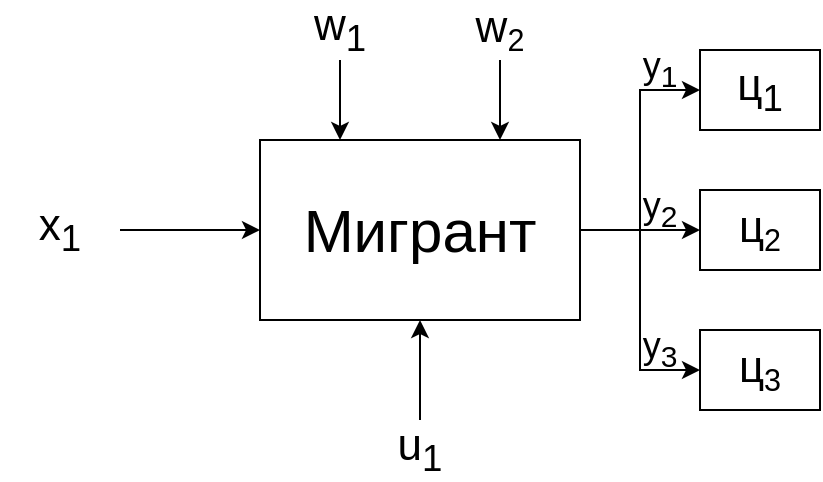 <mxfile version="24.0.5" type="github">
  <diagram name="Page-1" id="crU_duxgmzTfYiu8VtKf">
    <mxGraphModel dx="287" dy="477" grid="1" gridSize="10" guides="1" tooltips="1" connect="1" arrows="1" fold="1" page="1" pageScale="1" pageWidth="850" pageHeight="1100" math="0" shadow="0">
      <root>
        <mxCell id="0" />
        <mxCell id="1" parent="0" />
        <mxCell id="yZ__1cToAUe3bZfkRYNw-18" style="edgeStyle=orthogonalEdgeStyle;rounded=0;orthogonalLoop=1;jettySize=auto;html=1;entryX=0;entryY=0.5;entryDx=0;entryDy=0;exitX=1;exitY=0.5;exitDx=0;exitDy=0;" edge="1" parent="1" source="yZ__1cToAUe3bZfkRYNw-1" target="yZ__1cToAUe3bZfkRYNw-14">
          <mxGeometry relative="1" as="geometry" />
        </mxCell>
        <mxCell id="yZ__1cToAUe3bZfkRYNw-1" value="&lt;font style=&quot;font-size: 30px;&quot;&gt;Мигрант&lt;/font&gt;" style="rounded=0;whiteSpace=wrap;html=1;" vertex="1" parent="1">
          <mxGeometry x="240" y="350" width="160" height="90" as="geometry" />
        </mxCell>
        <mxCell id="yZ__1cToAUe3bZfkRYNw-2" value="&lt;font style=&quot;font-size: 22px;&quot;&gt;x&lt;sub&gt;1&lt;/sub&gt;&lt;/font&gt;" style="text;html=1;align=center;verticalAlign=middle;whiteSpace=wrap;rounded=0;" vertex="1" parent="1">
          <mxGeometry x="110" y="380" width="60" height="30" as="geometry" />
        </mxCell>
        <mxCell id="yZ__1cToAUe3bZfkRYNw-3" value="" style="endArrow=classic;html=1;rounded=0;exitX=1;exitY=0.5;exitDx=0;exitDy=0;entryX=0;entryY=0.5;entryDx=0;entryDy=0;" edge="1" parent="1" source="yZ__1cToAUe3bZfkRYNw-2" target="yZ__1cToAUe3bZfkRYNw-1">
          <mxGeometry width="50" height="50" relative="1" as="geometry">
            <mxPoint x="360" y="650" as="sourcePoint" />
            <mxPoint x="410" y="600" as="targetPoint" />
          </mxGeometry>
        </mxCell>
        <mxCell id="yZ__1cToAUe3bZfkRYNw-7" style="edgeStyle=orthogonalEdgeStyle;rounded=0;orthogonalLoop=1;jettySize=auto;html=1;entryX=0.25;entryY=0;entryDx=0;entryDy=0;" edge="1" parent="1" source="yZ__1cToAUe3bZfkRYNw-6" target="yZ__1cToAUe3bZfkRYNw-1">
          <mxGeometry relative="1" as="geometry">
            <mxPoint x="280" y="340" as="targetPoint" />
          </mxGeometry>
        </mxCell>
        <mxCell id="yZ__1cToAUe3bZfkRYNw-6" value="&lt;font style=&quot;font-size: 22px;&quot;&gt;w&lt;sub&gt;1&lt;/sub&gt;&lt;/font&gt;" style="text;html=1;align=center;verticalAlign=middle;whiteSpace=wrap;rounded=0;" vertex="1" parent="1">
          <mxGeometry x="250" y="280" width="60" height="30" as="geometry" />
        </mxCell>
        <mxCell id="yZ__1cToAUe3bZfkRYNw-9" style="edgeStyle=orthogonalEdgeStyle;rounded=0;orthogonalLoop=1;jettySize=auto;html=1;entryX=0.75;entryY=0;entryDx=0;entryDy=0;" edge="1" parent="1" source="yZ__1cToAUe3bZfkRYNw-8" target="yZ__1cToAUe3bZfkRYNw-1">
          <mxGeometry relative="1" as="geometry" />
        </mxCell>
        <mxCell id="yZ__1cToAUe3bZfkRYNw-8" value="&lt;font style=&quot;font-size: 22px;&quot;&gt;w&lt;/font&gt;&lt;font style=&quot;font-size: 18.333px;&quot;&gt;&lt;sub&gt;2&lt;/sub&gt;&lt;/font&gt;" style="text;html=1;align=center;verticalAlign=middle;whiteSpace=wrap;rounded=0;" vertex="1" parent="1">
          <mxGeometry x="330" y="280" width="60" height="30" as="geometry" />
        </mxCell>
        <mxCell id="yZ__1cToAUe3bZfkRYNw-13" style="edgeStyle=orthogonalEdgeStyle;rounded=0;orthogonalLoop=1;jettySize=auto;html=1;entryX=0.5;entryY=1;entryDx=0;entryDy=0;" edge="1" parent="1" source="yZ__1cToAUe3bZfkRYNw-10" target="yZ__1cToAUe3bZfkRYNw-1">
          <mxGeometry relative="1" as="geometry" />
        </mxCell>
        <mxCell id="yZ__1cToAUe3bZfkRYNw-10" value="&lt;font style=&quot;&quot;&gt;&lt;span style=&quot;font-size: 22px;&quot;&gt;u&lt;sub&gt;1&lt;/sub&gt;&lt;/span&gt;&lt;/font&gt;" style="text;html=1;align=center;verticalAlign=middle;whiteSpace=wrap;rounded=0;" vertex="1" parent="1">
          <mxGeometry x="290" y="490" width="60" height="30" as="geometry" />
        </mxCell>
        <mxCell id="yZ__1cToAUe3bZfkRYNw-14" value="&lt;font style=&quot;&quot;&gt;&lt;span style=&quot;font-size: 22px;&quot;&gt;y&lt;sub&gt;1&lt;/sub&gt;&lt;/span&gt;&lt;/font&gt;" style="text;html=1;align=center;verticalAlign=middle;whiteSpace=wrap;rounded=0;strokeWidth=2;" vertex="1" parent="1">
          <mxGeometry x="460" y="310" width="60" height="30" as="geometry" />
        </mxCell>
        <mxCell id="yZ__1cToAUe3bZfkRYNw-15" value="&lt;font style=&quot;&quot;&gt;&lt;span style=&quot;font-size: 22px;&quot;&gt;y&lt;/span&gt;&lt;span style=&quot;font-size: 18.333px;&quot;&gt;&lt;sub&gt;2&lt;/sub&gt;&lt;/span&gt;&lt;/font&gt;" style="text;html=1;align=center;verticalAlign=middle;whiteSpace=wrap;rounded=0;" vertex="1" parent="1">
          <mxGeometry x="460" y="380" width="60" height="30" as="geometry" />
        </mxCell>
        <mxCell id="yZ__1cToAUe3bZfkRYNw-16" value="&lt;font style=&quot;&quot;&gt;&lt;span style=&quot;font-size: 22px;&quot;&gt;y&lt;/span&gt;&lt;span style=&quot;font-size: 18.333px;&quot;&gt;&lt;sub&gt;3&lt;/sub&gt;&lt;/span&gt;&lt;/font&gt;" style="text;html=1;align=center;verticalAlign=middle;whiteSpace=wrap;rounded=0;" vertex="1" parent="1">
          <mxGeometry x="460" y="450" width="60" height="30" as="geometry" />
        </mxCell>
        <mxCell id="yZ__1cToAUe3bZfkRYNw-19" value="" style="endArrow=classic;html=1;rounded=0;exitX=1;exitY=0.5;exitDx=0;exitDy=0;entryX=0;entryY=0.5;entryDx=0;entryDy=0;" edge="1" parent="1" source="yZ__1cToAUe3bZfkRYNw-1" target="yZ__1cToAUe3bZfkRYNw-15">
          <mxGeometry width="50" height="50" relative="1" as="geometry">
            <mxPoint x="420" y="410" as="sourcePoint" />
            <mxPoint x="470" y="360" as="targetPoint" />
          </mxGeometry>
        </mxCell>
        <mxCell id="yZ__1cToAUe3bZfkRYNw-22" value="" style="endArrow=classic;html=1;rounded=0;exitX=1;exitY=0.5;exitDx=0;exitDy=0;entryX=0;entryY=0.5;entryDx=0;entryDy=0;" edge="1" parent="1">
          <mxGeometry width="50" height="50" relative="1" as="geometry">
            <mxPoint x="400" y="395" as="sourcePoint" />
            <mxPoint x="460" y="465" as="targetPoint" />
            <Array as="points">
              <mxPoint x="420" y="395" />
              <mxPoint x="430" y="395" />
              <mxPoint x="430" y="400" />
              <mxPoint x="430" y="430" />
              <mxPoint x="430" y="465" />
            </Array>
          </mxGeometry>
        </mxCell>
        <mxCell id="yZ__1cToAUe3bZfkRYNw-23" value="&lt;font style=&quot;font-size: 22px;&quot;&gt;ц&lt;sub&gt;1&lt;/sub&gt;&lt;/font&gt;" style="rounded=0;whiteSpace=wrap;html=1;" vertex="1" parent="1">
          <mxGeometry x="460" y="305" width="60" height="40" as="geometry" />
        </mxCell>
        <mxCell id="yZ__1cToAUe3bZfkRYNw-24" value="&lt;font style=&quot;font-size: 18px;&quot;&gt;&lt;span style=&quot;&quot;&gt;y&lt;sub&gt;1&lt;/sub&gt;&lt;/span&gt;&lt;/font&gt;" style="text;html=1;align=center;verticalAlign=middle;whiteSpace=wrap;rounded=0;strokeWidth=2;" vertex="1" parent="1">
          <mxGeometry x="410" y="300" width="60" height="30" as="geometry" />
        </mxCell>
        <mxCell id="yZ__1cToAUe3bZfkRYNw-25" value="&lt;font style=&quot;font-size: 18px;&quot;&gt;&lt;span style=&quot;&quot;&gt;y&lt;/span&gt;&lt;span style=&quot;&quot;&gt;&lt;sub&gt;2&lt;/sub&gt;&lt;/span&gt;&lt;/font&gt;" style="text;html=1;align=center;verticalAlign=middle;whiteSpace=wrap;rounded=0;" vertex="1" parent="1">
          <mxGeometry x="410" y="370" width="60" height="30" as="geometry" />
        </mxCell>
        <mxCell id="yZ__1cToAUe3bZfkRYNw-26" value="&lt;font style=&quot;font-size: 18px;&quot;&gt;&lt;span style=&quot;&quot;&gt;y&lt;/span&gt;&lt;span style=&quot;&quot;&gt;&lt;sub&gt;3&lt;/sub&gt;&lt;/span&gt;&lt;/font&gt;" style="text;html=1;align=center;verticalAlign=middle;whiteSpace=wrap;rounded=0;" vertex="1" parent="1">
          <mxGeometry x="410" y="440" width="60" height="30" as="geometry" />
        </mxCell>
        <mxCell id="yZ__1cToAUe3bZfkRYNw-27" value="&lt;font style=&quot;font-size: 22px;&quot;&gt;ц&lt;/font&gt;&lt;font style=&quot;font-size: 18.333px;&quot;&gt;&lt;sub&gt;2&lt;/sub&gt;&lt;/font&gt;" style="rounded=0;whiteSpace=wrap;html=1;" vertex="1" parent="1">
          <mxGeometry x="460" y="375" width="60" height="40" as="geometry" />
        </mxCell>
        <mxCell id="yZ__1cToAUe3bZfkRYNw-29" value="&lt;font style=&quot;font-size: 22px;&quot;&gt;ц&lt;/font&gt;&lt;font style=&quot;font-size: 18.333px;&quot;&gt;&lt;sub&gt;3&lt;/sub&gt;&lt;/font&gt;" style="rounded=0;whiteSpace=wrap;html=1;" vertex="1" parent="1">
          <mxGeometry x="460" y="445" width="60" height="40" as="geometry" />
        </mxCell>
      </root>
    </mxGraphModel>
  </diagram>
</mxfile>
